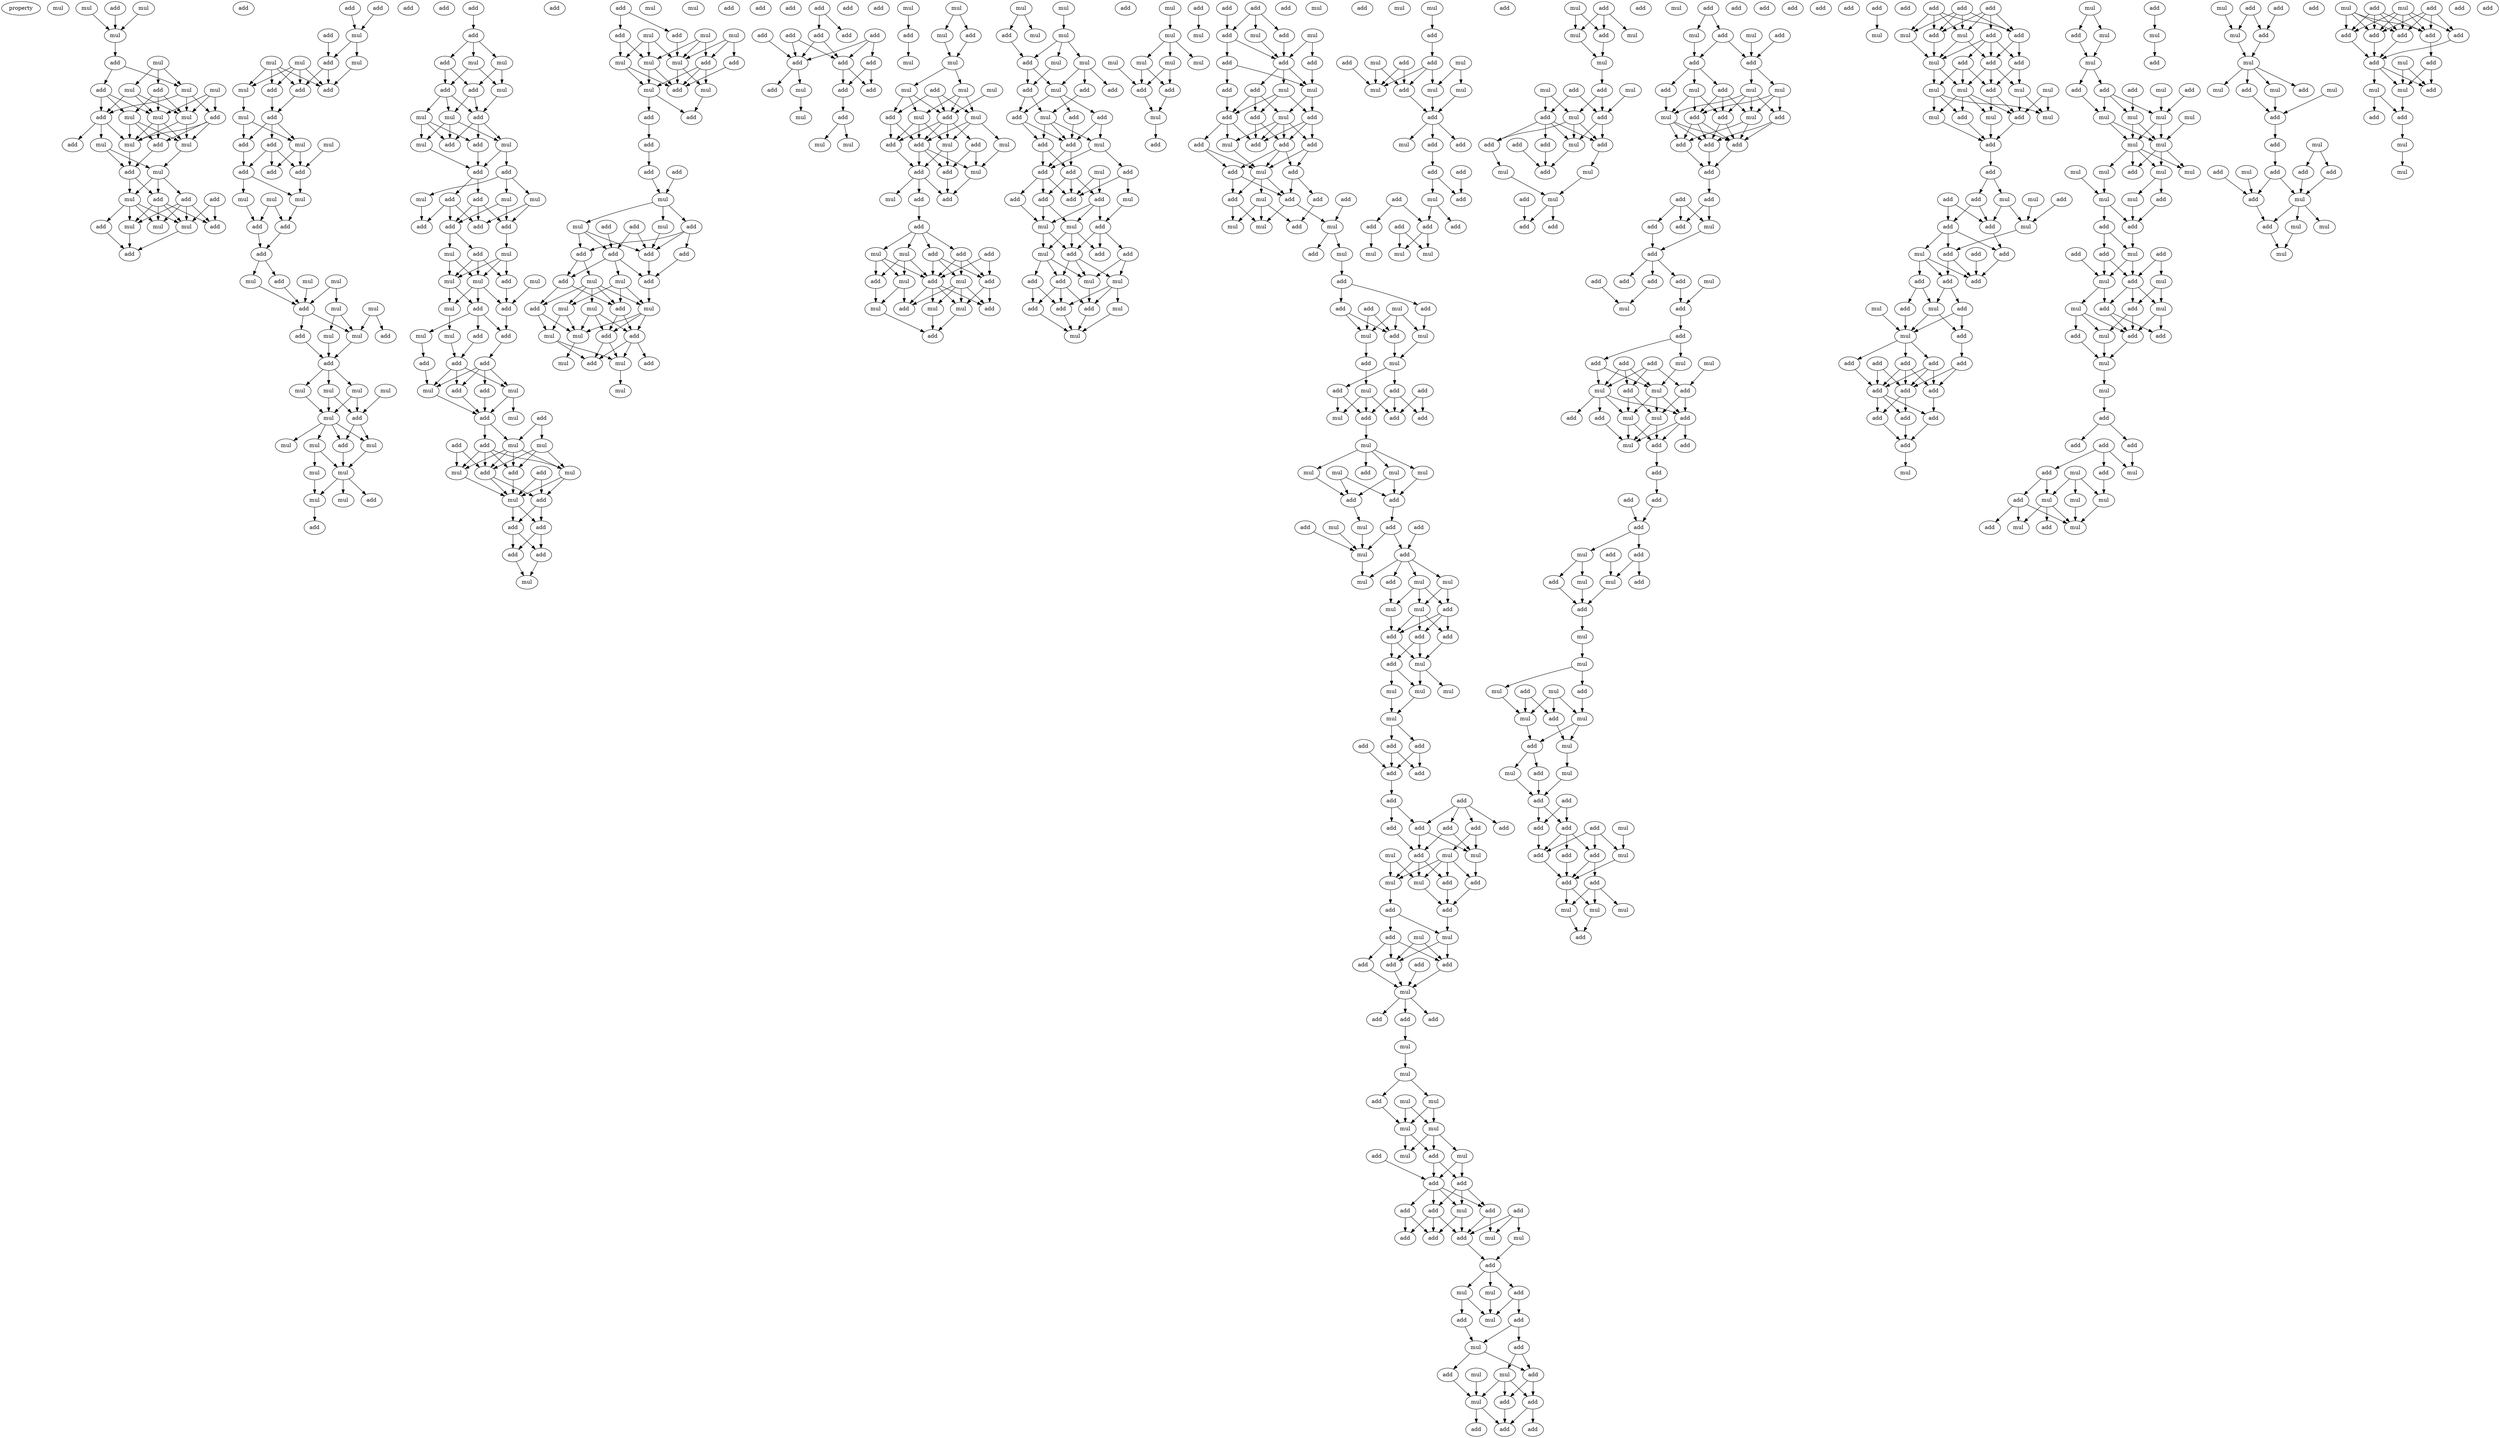 digraph {
    node [fontcolor=black]
    property [mul=2,lf=1.1]
    0 [ label = mul ];
    1 [ label = mul ];
    2 [ label = add ];
    3 [ label = add ];
    4 [ label = mul ];
    5 [ label = mul ];
    6 [ label = mul ];
    7 [ label = add ];
    8 [ label = add ];
    9 [ label = mul ];
    10 [ label = mul ];
    11 [ label = add ];
    12 [ label = mul ];
    13 [ label = mul ];
    14 [ label = add ];
    15 [ label = mul ];
    16 [ label = add ];
    17 [ label = mul ];
    18 [ label = mul ];
    19 [ label = mul ];
    20 [ label = add ];
    21 [ label = mul ];
    22 [ label = add ];
    23 [ label = mul ];
    24 [ label = add ];
    25 [ label = add ];
    26 [ label = add ];
    27 [ label = mul ];
    28 [ label = add ];
    29 [ label = add ];
    30 [ label = mul ];
    31 [ label = mul ];
    32 [ label = add ];
    33 [ label = mul ];
    34 [ label = add ];
    35 [ label = add ];
    36 [ label = add ];
    37 [ label = mul ];
    38 [ label = add ];
    39 [ label = mul ];
    40 [ label = add ];
    41 [ label = mul ];
    42 [ label = mul ];
    43 [ label = add ];
    44 [ label = add ];
    45 [ label = mul ];
    46 [ label = add ];
    47 [ label = mul ];
    48 [ label = add ];
    49 [ label = mul ];
    50 [ label = mul ];
    51 [ label = add ];
    52 [ label = add ];
    53 [ label = add ];
    54 [ label = add ];
    55 [ label = add ];
    56 [ label = mul ];
    57 [ label = mul ];
    58 [ label = mul ];
    59 [ label = add ];
    60 [ label = add ];
    61 [ label = add ];
    62 [ label = add ];
    63 [ label = mul ];
    64 [ label = mul ];
    65 [ label = mul ];
    66 [ label = add ];
    67 [ label = mul ];
    68 [ label = mul ];
    69 [ label = add ];
    70 [ label = mul ];
    71 [ label = add ];
    72 [ label = add ];
    73 [ label = mul ];
    74 [ label = add ];
    75 [ label = add ];
    76 [ label = mul ];
    77 [ label = mul ];
    78 [ label = mul ];
    79 [ label = mul ];
    80 [ label = mul ];
    81 [ label = add ];
    82 [ label = mul ];
    83 [ label = mul ];
    84 [ label = add ];
    85 [ label = mul ];
    86 [ label = mul ];
    87 [ label = mul ];
    88 [ label = add ];
    89 [ label = mul ];
    90 [ label = mul ];
    91 [ label = add ];
    92 [ label = add ];
    93 [ label = add ];
    94 [ label = add ];
    95 [ label = mul ];
    96 [ label = add ];
    97 [ label = mul ];
    98 [ label = add ];
    99 [ label = mul ];
    100 [ label = add ];
    101 [ label = mul ];
    102 [ label = mul ];
    103 [ label = add ];
    104 [ label = mul ];
    105 [ label = add ];
    106 [ label = mul ];
    107 [ label = add ];
    108 [ label = add ];
    109 [ label = add ];
    110 [ label = add ];
    111 [ label = mul ];
    112 [ label = add ];
    113 [ label = mul ];
    114 [ label = mul ];
    115 [ label = add ];
    116 [ label = add ];
    117 [ label = add ];
    118 [ label = add ];
    119 [ label = add ];
    120 [ label = mul ];
    121 [ label = mul ];
    122 [ label = add ];
    123 [ label = mul ];
    124 [ label = mul ];
    125 [ label = mul ];
    126 [ label = add ];
    127 [ label = mul ];
    128 [ label = add ];
    129 [ label = mul ];
    130 [ label = add ];
    131 [ label = mul ];
    132 [ label = add ];
    133 [ label = add ];
    134 [ label = add ];
    135 [ label = add ];
    136 [ label = mul ];
    137 [ label = add ];
    138 [ label = add ];
    139 [ label = mul ];
    140 [ label = add ];
    141 [ label = add ];
    142 [ label = mul ];
    143 [ label = mul ];
    144 [ label = add ];
    145 [ label = mul ];
    146 [ label = add ];
    147 [ label = mul ];
    148 [ label = add ];
    149 [ label = add ];
    150 [ label = add ];
    151 [ label = mul ];
    152 [ label = mul ];
    153 [ label = add ];
    154 [ label = add ];
    155 [ label = add ];
    156 [ label = add ];
    157 [ label = add ];
    158 [ label = mul ];
    159 [ label = add ];
    160 [ label = mul ];
    161 [ label = add ];
    162 [ label = mul ];
    163 [ label = add ];
    164 [ label = mul ];
    165 [ label = mul ];
    166 [ label = add ];
    167 [ label = add ];
    168 [ label = mul ];
    169 [ label = mul ];
    170 [ label = add ];
    171 [ label = mul ];
    172 [ label = mul ];
    173 [ label = mul ];
    174 [ label = add ];
    175 [ label = add ];
    176 [ label = mul ];
    177 [ label = add ];
    178 [ label = add ];
    179 [ label = add ];
    180 [ label = add ];
    181 [ label = add ];
    182 [ label = add ];
    183 [ label = mul ];
    184 [ label = mul ];
    185 [ label = add ];
    186 [ label = mul ];
    187 [ label = add ];
    188 [ label = add ];
    189 [ label = add ];
    190 [ label = add ];
    191 [ label = add ];
    192 [ label = add ];
    193 [ label = add ];
    194 [ label = mul ];
    195 [ label = add ];
    196 [ label = mul ];
    197 [ label = mul ];
    198 [ label = mul ];
    199 [ label = mul ];
    200 [ label = add ];
    201 [ label = add ];
    202 [ label = add ];
    203 [ label = mul ];
    204 [ label = add ];
    205 [ label = mul ];
    206 [ label = mul ];
    207 [ label = add ];
    208 [ label = mul ];
    209 [ label = add ];
    210 [ label = mul ];
    211 [ label = add ];
    212 [ label = add ];
    213 [ label = add ];
    214 [ label = add ];
    215 [ label = add ];
    216 [ label = add ];
    217 [ label = add ];
    218 [ label = add ];
    219 [ label = add ];
    220 [ label = add ];
    221 [ label = mul ];
    222 [ label = add ];
    223 [ label = add ];
    224 [ label = mul ];
    225 [ label = add ];
    226 [ label = add ];
    227 [ label = add ];
    228 [ label = mul ];
    229 [ label = mul ];
    230 [ label = mul ];
    231 [ label = mul ];
    232 [ label = add ];
    233 [ label = mul ];
    234 [ label = mul ];
    235 [ label = add ];
    236 [ label = mul ];
    237 [ label = mul ];
    238 [ label = mul ];
    239 [ label = add ];
    240 [ label = mul ];
    241 [ label = add ];
    242 [ label = mul ];
    243 [ label = add ];
    244 [ label = mul ];
    245 [ label = add ];
    246 [ label = add ];
    247 [ label = mul ];
    248 [ label = add ];
    249 [ label = mul ];
    250 [ label = add ];
    251 [ label = add ];
    252 [ label = mul ];
    253 [ label = mul ];
    254 [ label = add ];
    255 [ label = add ];
    256 [ label = add ];
    257 [ label = add ];
    258 [ label = mul ];
    259 [ label = mul ];
    260 [ label = add ];
    261 [ label = add ];
    262 [ label = add ];
    263 [ label = mul ];
    264 [ label = mul ];
    265 [ label = add ];
    266 [ label = add ];
    267 [ label = mul ];
    268 [ label = add ];
    269 [ label = mul ];
    270 [ label = add ];
    271 [ label = mul ];
    272 [ label = add ];
    273 [ label = mul ];
    274 [ label = mul ];
    275 [ label = mul ];
    276 [ label = add ];
    277 [ label = mul ];
    278 [ label = mul ];
    279 [ label = add ];
    280 [ label = mul ];
    281 [ label = add ];
    282 [ label = mul ];
    283 [ label = add ];
    284 [ label = add ];
    285 [ label = mul ];
    286 [ label = add ];
    287 [ label = add ];
    288 [ label = add ];
    289 [ label = mul ];
    290 [ label = add ];
    291 [ label = add ];
    292 [ label = add ];
    293 [ label = add ];
    294 [ label = add ];
    295 [ label = mul ];
    296 [ label = add ];
    297 [ label = mul ];
    298 [ label = add ];
    299 [ label = add ];
    300 [ label = add ];
    301 [ label = mul ];
    302 [ label = add ];
    303 [ label = mul ];
    304 [ label = add ];
    305 [ label = add ];
    306 [ label = mul ];
    307 [ label = add ];
    308 [ label = mul ];
    309 [ label = add ];
    310 [ label = add ];
    311 [ label = mul ];
    312 [ label = mul ];
    313 [ label = add ];
    314 [ label = add ];
    315 [ label = add ];
    316 [ label = add ];
    317 [ label = mul ];
    318 [ label = mul ];
    319 [ label = mul ];
    320 [ label = mul ];
    321 [ label = mul ];
    322 [ label = mul ];
    323 [ label = mul ];
    324 [ label = add ];
    325 [ label = add ];
    326 [ label = mul ];
    327 [ label = add ];
    328 [ label = mul ];
    329 [ label = add ];
    330 [ label = add ];
    331 [ label = add ];
    332 [ label = mul ];
    333 [ label = add ];
    334 [ label = mul ];
    335 [ label = add ];
    336 [ label = add ];
    337 [ label = add ];
    338 [ label = add ];
    339 [ label = mul ];
    340 [ label = add ];
    341 [ label = mul ];
    342 [ label = add ];
    343 [ label = add ];
    344 [ label = add ];
    345 [ label = add ];
    346 [ label = mul ];
    347 [ label = add ];
    348 [ label = add ];
    349 [ label = mul ];
    350 [ label = add ];
    351 [ label = add ];
    352 [ label = add ];
    353 [ label = mul ];
    354 [ label = add ];
    355 [ label = add ];
    356 [ label = add ];
    357 [ label = mul ];
    358 [ label = add ];
    359 [ label = add ];
    360 [ label = add ];
    361 [ label = mul ];
    362 [ label = mul ];
    363 [ label = mul ];
    364 [ label = add ];
    365 [ label = mul ];
    366 [ label = add ];
    367 [ label = add ];
    368 [ label = mul ];
    369 [ label = add ];
    370 [ label = add ];
    371 [ label = add ];
    372 [ label = mul ];
    373 [ label = add ];
    374 [ label = mul ];
    375 [ label = mul ];
    376 [ label = add ];
    377 [ label = mul ];
    378 [ label = add ];
    379 [ label = add ];
    380 [ label = add ];
    381 [ label = mul ];
    382 [ label = add ];
    383 [ label = add ];
    384 [ label = add ];
    385 [ label = mul ];
    386 [ label = mul ];
    387 [ label = mul ];
    388 [ label = mul ];
    389 [ label = mul ];
    390 [ label = add ];
    391 [ label = add ];
    392 [ label = add ];
    393 [ label = add ];
    394 [ label = mul ];
    395 [ label = add ];
    396 [ label = add ];
    397 [ label = mul ];
    398 [ label = mul ];
    399 [ label = add ];
    400 [ label = add ];
    401 [ label = mul ];
    402 [ label = mul ];
    403 [ label = mul ];
    404 [ label = add ];
    405 [ label = mul ];
    406 [ label = mul ];
    407 [ label = add ];
    408 [ label = add ];
    409 [ label = add ];
    410 [ label = mul ];
    411 [ label = add ];
    412 [ label = mul ];
    413 [ label = mul ];
    414 [ label = mul ];
    415 [ label = mul ];
    416 [ label = mul ];
    417 [ label = add ];
    418 [ label = add ];
    419 [ label = add ];
    420 [ label = add ];
    421 [ label = add ];
    422 [ label = add ];
    423 [ label = add ];
    424 [ label = add ];
    425 [ label = add ];
    426 [ label = add ];
    427 [ label = add ];
    428 [ label = add ];
    429 [ label = add ];
    430 [ label = mul ];
    431 [ label = mul ];
    432 [ label = mul ];
    433 [ label = add ];
    434 [ label = mul ];
    435 [ label = mul ];
    436 [ label = add ];
    437 [ label = add ];
    438 [ label = add ];
    439 [ label = add ];
    440 [ label = mul ];
    441 [ label = mul ];
    442 [ label = add ];
    443 [ label = add ];
    444 [ label = add ];
    445 [ label = add ];
    446 [ label = mul ];
    447 [ label = add ];
    448 [ label = add ];
    449 [ label = add ];
    450 [ label = add ];
    451 [ label = mul ];
    452 [ label = mul ];
    453 [ label = mul ];
    454 [ label = mul ];
    455 [ label = add ];
    456 [ label = mul ];
    457 [ label = mul ];
    458 [ label = add ];
    459 [ label = mul ];
    460 [ label = mul ];
    461 [ label = add ];
    462 [ label = mul ];
    463 [ label = add ];
    464 [ label = add ];
    465 [ label = add ];
    466 [ label = add ];
    467 [ label = add ];
    468 [ label = add ];
    469 [ label = mul ];
    470 [ label = add ];
    471 [ label = add ];
    472 [ label = mul ];
    473 [ label = add ];
    474 [ label = mul ];
    475 [ label = add ];
    476 [ label = add ];
    477 [ label = mul ];
    478 [ label = mul ];
    479 [ label = add ];
    480 [ label = add ];
    481 [ label = mul ];
    482 [ label = add ];
    483 [ label = mul ];
    484 [ label = add ];
    485 [ label = mul ];
    486 [ label = add ];
    487 [ label = mul ];
    488 [ label = mul ];
    489 [ label = add ];
    490 [ label = add ];
    491 [ label = mul ];
    492 [ label = add ];
    493 [ label = add ];
    494 [ label = add ];
    495 [ label = add ];
    496 [ label = mul ];
    497 [ label = mul ];
    498 [ label = add ];
    499 [ label = add ];
    500 [ label = add ];
    501 [ label = mul ];
    502 [ label = mul ];
    503 [ label = add ];
    504 [ label = mul ];
    505 [ label = add ];
    506 [ label = mul ];
    507 [ label = add ];
    508 [ label = add ];
    509 [ label = add ];
    510 [ label = add ];
    511 [ label = add ];
    512 [ label = mul ];
    513 [ label = add ];
    514 [ label = add ];
    515 [ label = add ];
    516 [ label = add ];
    517 [ label = add ];
    518 [ label = mul ];
    519 [ label = mul ];
    520 [ label = mul ];
    521 [ label = add ];
    522 [ label = mul ];
    523 [ label = add ];
    524 [ label = add ];
    525 [ label = mul ];
    526 [ label = add ];
    527 [ label = mul ];
    528 [ label = mul ];
    529 [ label = add ];
    530 [ label = mul ];
    531 [ label = mul ];
    532 [ label = add ];
    533 [ label = add ];
    534 [ label = add ];
    535 [ label = mul ];
    536 [ label = add ];
    537 [ label = add ];
    538 [ label = add ];
    539 [ label = mul ];
    540 [ label = add ];
    541 [ label = mul ];
    542 [ label = add ];
    543 [ label = mul ];
    544 [ label = add ];
    545 [ label = mul ];
    546 [ label = add ];
    547 [ label = mul ];
    548 [ label = add ];
    549 [ label = add ];
    550 [ label = mul ];
    551 [ label = mul ];
    552 [ label = add ];
    553 [ label = add ];
    554 [ label = add ];
    555 [ label = add ];
    556 [ label = mul ];
    557 [ label = mul ];
    558 [ label = add ];
    559 [ label = add ];
    560 [ label = mul ];
    561 [ label = mul ];
    562 [ label = add ];
    563 [ label = mul ];
    564 [ label = add ];
    565 [ label = add ];
    566 [ label = add ];
    567 [ label = add ];
    568 [ label = add ];
    569 [ label = add ];
    570 [ label = add ];
    571 [ label = add ];
    572 [ label = add ];
    573 [ label = mul ];
    574 [ label = add ];
    575 [ label = add ];
    576 [ label = add ];
    577 [ label = add ];
    578 [ label = add ];
    579 [ label = add ];
    580 [ label = mul ];
    581 [ label = add ];
    582 [ label = mul ];
    583 [ label = add ];
    584 [ label = add ];
    585 [ label = mul ];
    586 [ label = add ];
    587 [ label = mul ];
    588 [ label = add ];
    589 [ label = add ];
    590 [ label = add ];
    591 [ label = mul ];
    592 [ label = add ];
    593 [ label = mul ];
    594 [ label = add ];
    595 [ label = mul ];
    596 [ label = add ];
    597 [ label = mul ];
    598 [ label = add ];
    599 [ label = add ];
    600 [ label = mul ];
    601 [ label = add ];
    602 [ label = add ];
    603 [ label = add ];
    604 [ label = add ];
    605 [ label = add ];
    606 [ label = mul ];
    607 [ label = add ];
    608 [ label = add ];
    609 [ label = add ];
    610 [ label = mul ];
    611 [ label = add ];
    612 [ label = mul ];
    613 [ label = add ];
    614 [ label = mul ];
    615 [ label = add ];
    616 [ label = add ];
    617 [ label = add ];
    618 [ label = mul ];
    619 [ label = add ];
    620 [ label = mul ];
    621 [ label = add ];
    622 [ label = mul ];
    623 [ label = add ];
    624 [ label = mul ];
    625 [ label = mul ];
    626 [ label = add ];
    627 [ label = mul ];
    628 [ label = add ];
    629 [ label = mul ];
    630 [ label = mul ];
    631 [ label = add ];
    632 [ label = add ];
    633 [ label = mul ];
    634 [ label = add ];
    635 [ label = add ];
    636 [ label = add ];
    637 [ label = add ];
    638 [ label = add ];
    639 [ label = mul ];
    640 [ label = add ];
    641 [ label = add ];
    642 [ label = add ];
    643 [ label = add ];
    644 [ label = mul ];
    645 [ label = mul ];
    646 [ label = mul ];
    647 [ label = add ];
    648 [ label = add ];
    649 [ label = add ];
    650 [ label = mul ];
    651 [ label = add ];
    652 [ label = add ];
    653 [ label = add ];
    654 [ label = add ];
    655 [ label = add ];
    656 [ label = mul ];
    657 [ label = add ];
    658 [ label = mul ];
    659 [ label = add ];
    660 [ label = add ];
    661 [ label = mul ];
    662 [ label = add ];
    663 [ label = mul ];
    664 [ label = mul ];
    665 [ label = mul ];
    666 [ label = mul ];
    667 [ label = add ];
    668 [ label = add ];
    669 [ label = mul ];
    670 [ label = mul ];
    671 [ label = add ];
    672 [ label = mul ];
    673 [ label = add ];
    674 [ label = add ];
    675 [ label = add ];
    676 [ label = add ];
    677 [ label = mul ];
    678 [ label = add ];
    679 [ label = mul ];
    680 [ label = add ];
    681 [ label = add ];
    682 [ label = mul ];
    683 [ label = add ];
    684 [ label = add ];
    685 [ label = add ];
    686 [ label = mul ];
    687 [ label = add ];
    688 [ label = add ];
    689 [ label = add ];
    690 [ label = mul ];
    691 [ label = add ];
    692 [ label = mul ];
    693 [ label = add ];
    694 [ label = mul ];
    695 [ label = add ];
    696 [ label = add ];
    697 [ label = add ];
    698 [ label = add ];
    699 [ label = add ];
    700 [ label = add ];
    701 [ label = add ];
    702 [ label = add ];
    703 [ label = add ];
    704 [ label = add ];
    705 [ label = add ];
    706 [ label = add ];
    707 [ label = add ];
    708 [ label = mul ];
    709 [ label = mul ];
    710 [ label = add ];
    711 [ label = mul ];
    712 [ label = mul ];
    713 [ label = add ];
    714 [ label = add ];
    715 [ label = add ];
    716 [ label = add ];
    717 [ label = mul ];
    718 [ label = mul ];
    719 [ label = mul ];
    720 [ label = mul ];
    721 [ label = mul ];
    722 [ label = mul ];
    723 [ label = mul ];
    724 [ label = mul ];
    725 [ label = mul ];
    726 [ label = mul ];
    727 [ label = add ];
    728 [ label = mul ];
    729 [ label = mul ];
    730 [ label = add ];
    731 [ label = mul ];
    732 [ label = add ];
    733 [ label = add ];
    734 [ label = add ];
    735 [ label = add ];
    736 [ label = add ];
    737 [ label = mul ];
    738 [ label = mul ];
    739 [ label = mul ];
    740 [ label = add ];
    741 [ label = add ];
    742 [ label = mul ];
    743 [ label = mul ];
    744 [ label = add ];
    745 [ label = mul ];
    746 [ label = add ];
    747 [ label = add ];
    748 [ label = add ];
    749 [ label = mul ];
    750 [ label = mul ];
    751 [ label = add ];
    752 [ label = add ];
    753 [ label = add ];
    754 [ label = add ];
    755 [ label = add ];
    756 [ label = mul ];
    757 [ label = add ];
    758 [ label = mul ];
    759 [ label = mul ];
    760 [ label = mul ];
    761 [ label = add ];
    762 [ label = mul ];
    763 [ label = mul ];
    764 [ label = mul ];
    765 [ label = add ];
    766 [ label = add ];
    767 [ label = add ];
    768 [ label = mul ];
    769 [ label = add ];
    770 [ label = mul ];
    771 [ label = add ];
    772 [ label = add ];
    773 [ label = mul ];
    774 [ label = add ];
    775 [ label = mul ];
    776 [ label = mul ];
    777 [ label = add ];
    778 [ label = mul ];
    779 [ label = mul ];
    780 [ label = add ];
    781 [ label = add ];
    782 [ label = mul ];
    783 [ label = add ];
    784 [ label = add ];
    785 [ label = mul ];
    786 [ label = add ];
    787 [ label = add ];
    788 [ label = add ];
    789 [ label = add ];
    790 [ label = mul ];
    791 [ label = mul ];
    792 [ label = add ];
    793 [ label = add ];
    794 [ label = mul ];
    795 [ label = mul ];
    796 [ label = add ];
    797 [ label = mul ];
    798 [ label = mul ];
    799 [ label = add ];
    800 [ label = add ];
    801 [ label = add ];
    802 [ label = add ];
    803 [ label = add ];
    804 [ label = add ];
    805 [ label = add ];
    806 [ label = add ];
    807 [ label = mul ];
    808 [ label = add ];
    809 [ label = mul ];
    810 [ label = mul ];
    811 [ label = add ];
    812 [ label = add ];
    813 [ label = add ];
    814 [ label = mul ];
    815 [ label = mul ];
    816 [ label = add ];
    1 -> 5 [ name = 0 ];
    2 -> 5 [ name = 1 ];
    4 -> 5 [ name = 2 ];
    5 -> 7 [ name = 3 ];
    6 -> 8 [ name = 4 ];
    6 -> 9 [ name = 5 ];
    6 -> 10 [ name = 6 ];
    7 -> 9 [ name = 7 ];
    7 -> 11 [ name = 8 ];
    8 -> 13 [ name = 9 ];
    8 -> 15 [ name = 10 ];
    8 -> 17 [ name = 11 ];
    9 -> 13 [ name = 12 ];
    9 -> 14 [ name = 13 ];
    9 -> 16 [ name = 14 ];
    10 -> 13 [ name = 15 ];
    10 -> 14 [ name = 16 ];
    10 -> 15 [ name = 17 ];
    11 -> 14 [ name = 18 ];
    11 -> 15 [ name = 19 ];
    11 -> 17 [ name = 20 ];
    12 -> 13 [ name = 21 ];
    12 -> 15 [ name = 22 ];
    12 -> 16 [ name = 23 ];
    13 -> 19 [ name = 24 ];
    13 -> 21 [ name = 25 ];
    14 -> 18 [ name = 26 ];
    14 -> 19 [ name = 27 ];
    14 -> 20 [ name = 28 ];
    15 -> 19 [ name = 29 ];
    15 -> 21 [ name = 30 ];
    15 -> 22 [ name = 31 ];
    16 -> 19 [ name = 32 ];
    16 -> 21 [ name = 33 ];
    16 -> 22 [ name = 34 ];
    17 -> 19 [ name = 35 ];
    17 -> 21 [ name = 36 ];
    17 -> 22 [ name = 37 ];
    18 -> 23 [ name = 38 ];
    18 -> 24 [ name = 39 ];
    19 -> 24 [ name = 40 ];
    21 -> 23 [ name = 41 ];
    22 -> 24 [ name = 42 ];
    23 -> 25 [ name = 43 ];
    23 -> 26 [ name = 44 ];
    23 -> 27 [ name = 45 ];
    24 -> 25 [ name = 46 ];
    24 -> 27 [ name = 47 ];
    25 -> 30 [ name = 48 ];
    25 -> 31 [ name = 49 ];
    25 -> 32 [ name = 50 ];
    25 -> 33 [ name = 51 ];
    26 -> 30 [ name = 52 ];
    26 -> 31 [ name = 53 ];
    26 -> 32 [ name = 54 ];
    26 -> 33 [ name = 55 ];
    27 -> 29 [ name = 56 ];
    27 -> 30 [ name = 57 ];
    27 -> 31 [ name = 58 ];
    27 -> 33 [ name = 59 ];
    28 -> 30 [ name = 60 ];
    28 -> 32 [ name = 61 ];
    29 -> 34 [ name = 62 ];
    30 -> 34 [ name = 63 ];
    31 -> 34 [ name = 64 ];
    35 -> 37 [ name = 65 ];
    36 -> 37 [ name = 66 ];
    37 -> 40 [ name = 67 ];
    37 -> 41 [ name = 68 ];
    38 -> 40 [ name = 69 ];
    39 -> 43 [ name = 70 ];
    39 -> 44 [ name = 71 ];
    39 -> 45 [ name = 72 ];
    39 -> 46 [ name = 73 ];
    40 -> 44 [ name = 74 ];
    40 -> 46 [ name = 75 ];
    41 -> 46 [ name = 76 ];
    42 -> 43 [ name = 77 ];
    42 -> 44 [ name = 78 ];
    42 -> 45 [ name = 79 ];
    42 -> 46 [ name = 80 ];
    43 -> 48 [ name = 81 ];
    44 -> 48 [ name = 82 ];
    45 -> 47 [ name = 83 ];
    47 -> 50 [ name = 84 ];
    47 -> 51 [ name = 85 ];
    48 -> 50 [ name = 86 ];
    48 -> 51 [ name = 87 ];
    48 -> 52 [ name = 88 ];
    49 -> 55 [ name = 89 ];
    50 -> 54 [ name = 90 ];
    50 -> 55 [ name = 91 ];
    51 -> 53 [ name = 92 ];
    52 -> 53 [ name = 93 ];
    52 -> 54 [ name = 94 ];
    52 -> 55 [ name = 95 ];
    53 -> 57 [ name = 96 ];
    53 -> 58 [ name = 97 ];
    55 -> 57 [ name = 98 ];
    56 -> 60 [ name = 99 ];
    56 -> 61 [ name = 100 ];
    57 -> 60 [ name = 101 ];
    58 -> 61 [ name = 102 ];
    60 -> 62 [ name = 103 ];
    61 -> 62 [ name = 104 ];
    62 -> 65 [ name = 105 ];
    62 -> 66 [ name = 106 ];
    63 -> 68 [ name = 107 ];
    63 -> 69 [ name = 108 ];
    64 -> 69 [ name = 109 ];
    65 -> 69 [ name = 110 ];
    66 -> 69 [ name = 111 ];
    67 -> 70 [ name = 112 ];
    67 -> 71 [ name = 113 ];
    68 -> 70 [ name = 114 ];
    68 -> 73 [ name = 115 ];
    69 -> 70 [ name = 116 ];
    69 -> 72 [ name = 117 ];
    70 -> 74 [ name = 118 ];
    72 -> 74 [ name = 119 ];
    73 -> 74 [ name = 120 ];
    74 -> 76 [ name = 121 ];
    74 -> 78 [ name = 122 ];
    74 -> 79 [ name = 123 ];
    76 -> 80 [ name = 124 ];
    76 -> 81 [ name = 125 ];
    77 -> 81 [ name = 126 ];
    78 -> 80 [ name = 127 ];
    79 -> 80 [ name = 128 ];
    79 -> 81 [ name = 129 ];
    80 -> 82 [ name = 130 ];
    80 -> 83 [ name = 131 ];
    80 -> 84 [ name = 132 ];
    80 -> 85 [ name = 133 ];
    81 -> 83 [ name = 134 ];
    81 -> 84 [ name = 135 ];
    83 -> 86 [ name = 136 ];
    84 -> 86 [ name = 137 ];
    85 -> 86 [ name = 138 ];
    85 -> 87 [ name = 139 ];
    86 -> 88 [ name = 140 ];
    86 -> 89 [ name = 141 ];
    86 -> 90 [ name = 142 ];
    87 -> 90 [ name = 143 ];
    90 -> 91 [ name = 144 ];
    92 -> 93 [ name = 145 ];
    93 -> 94 [ name = 146 ];
    93 -> 95 [ name = 147 ];
    93 -> 97 [ name = 148 ];
    94 -> 98 [ name = 149 ];
    94 -> 100 [ name = 150 ];
    95 -> 98 [ name = 151 ];
    95 -> 99 [ name = 152 ];
    97 -> 99 [ name = 153 ];
    97 -> 100 [ name = 154 ];
    98 -> 101 [ name = 155 ];
    98 -> 102 [ name = 156 ];
    98 -> 103 [ name = 157 ];
    99 -> 103 [ name = 158 ];
    100 -> 101 [ name = 159 ];
    100 -> 103 [ name = 160 ];
    101 -> 104 [ name = 161 ];
    101 -> 106 [ name = 162 ];
    101 -> 107 [ name = 163 ];
    102 -> 105 [ name = 164 ];
    102 -> 106 [ name = 165 ];
    102 -> 107 [ name = 166 ];
    103 -> 104 [ name = 167 ];
    103 -> 105 [ name = 168 ];
    103 -> 107 [ name = 169 ];
    104 -> 108 [ name = 170 ];
    104 -> 109 [ name = 171 ];
    105 -> 108 [ name = 172 ];
    106 -> 108 [ name = 173 ];
    108 -> 110 [ name = 174 ];
    108 -> 112 [ name = 175 ];
    109 -> 111 [ name = 176 ];
    109 -> 113 [ name = 177 ];
    109 -> 114 [ name = 178 ];
    110 -> 116 [ name = 179 ];
    110 -> 117 [ name = 180 ];
    110 -> 118 [ name = 181 ];
    111 -> 115 [ name = 182 ];
    111 -> 117 [ name = 183 ];
    112 -> 115 [ name = 184 ];
    112 -> 116 [ name = 185 ];
    112 -> 117 [ name = 186 ];
    113 -> 118 [ name = 187 ];
    114 -> 115 [ name = 188 ];
    114 -> 116 [ name = 189 ];
    115 -> 120 [ name = 190 ];
    116 -> 119 [ name = 191 ];
    116 -> 121 [ name = 192 ];
    119 -> 122 [ name = 193 ];
    119 -> 123 [ name = 194 ];
    119 -> 125 [ name = 195 ];
    120 -> 122 [ name = 196 ];
    120 -> 123 [ name = 197 ];
    120 -> 125 [ name = 198 ];
    121 -> 123 [ name = 199 ];
    121 -> 125 [ name = 200 ];
    122 -> 126 [ name = 201 ];
    123 -> 127 [ name = 202 ];
    123 -> 128 [ name = 203 ];
    124 -> 126 [ name = 204 ];
    125 -> 126 [ name = 205 ];
    125 -> 127 [ name = 206 ];
    125 -> 128 [ name = 207 ];
    126 -> 132 [ name = 208 ];
    127 -> 129 [ name = 209 ];
    128 -> 130 [ name = 210 ];
    128 -> 131 [ name = 211 ];
    128 -> 132 [ name = 212 ];
    129 -> 135 [ name = 213 ];
    130 -> 135 [ name = 214 ];
    131 -> 133 [ name = 215 ];
    132 -> 134 [ name = 216 ];
    133 -> 136 [ name = 217 ];
    134 -> 136 [ name = 218 ];
    134 -> 137 [ name = 219 ];
    134 -> 138 [ name = 220 ];
    134 -> 139 [ name = 221 ];
    135 -> 136 [ name = 222 ];
    135 -> 137 [ name = 223 ];
    135 -> 139 [ name = 224 ];
    136 -> 141 [ name = 225 ];
    137 -> 141 [ name = 226 ];
    138 -> 141 [ name = 227 ];
    139 -> 141 [ name = 228 ];
    139 -> 142 [ name = 229 ];
    140 -> 143 [ name = 230 ];
    140 -> 145 [ name = 231 ];
    141 -> 145 [ name = 232 ];
    141 -> 146 [ name = 233 ];
    143 -> 147 [ name = 234 ];
    143 -> 148 [ name = 235 ];
    143 -> 149 [ name = 236 ];
    144 -> 148 [ name = 237 ];
    144 -> 151 [ name = 238 ];
    145 -> 147 [ name = 239 ];
    145 -> 148 [ name = 240 ];
    145 -> 149 [ name = 241 ];
    145 -> 151 [ name = 242 ];
    146 -> 147 [ name = 243 ];
    146 -> 148 [ name = 244 ];
    146 -> 149 [ name = 245 ];
    146 -> 151 [ name = 246 ];
    147 -> 152 [ name = 247 ];
    147 -> 153 [ name = 248 ];
    148 -> 152 [ name = 249 ];
    148 -> 153 [ name = 250 ];
    149 -> 152 [ name = 251 ];
    150 -> 152 [ name = 252 ];
    150 -> 153 [ name = 253 ];
    151 -> 152 [ name = 254 ];
    152 -> 154 [ name = 255 ];
    152 -> 155 [ name = 256 ];
    153 -> 154 [ name = 257 ];
    153 -> 155 [ name = 258 ];
    154 -> 156 [ name = 259 ];
    154 -> 157 [ name = 260 ];
    155 -> 156 [ name = 261 ];
    155 -> 157 [ name = 262 ];
    156 -> 158 [ name = 263 ];
    157 -> 158 [ name = 264 ];
    159 -> 161 [ name = 265 ];
    159 -> 163 [ name = 266 ];
    160 -> 165 [ name = 267 ];
    160 -> 167 [ name = 268 ];
    160 -> 168 [ name = 269 ];
    161 -> 168 [ name = 270 ];
    161 -> 169 [ name = 271 ];
    162 -> 165 [ name = 272 ];
    162 -> 168 [ name = 273 ];
    162 -> 169 [ name = 274 ];
    163 -> 165 [ name = 275 ];
    164 -> 165 [ name = 276 ];
    164 -> 166 [ name = 277 ];
    164 -> 167 [ name = 278 ];
    165 -> 170 [ name = 279 ];
    165 -> 171 [ name = 280 ];
    166 -> 170 [ name = 281 ];
    167 -> 170 [ name = 282 ];
    167 -> 171 [ name = 283 ];
    167 -> 172 [ name = 284 ];
    168 -> 170 [ name = 285 ];
    168 -> 172 [ name = 286 ];
    169 -> 170 [ name = 287 ];
    169 -> 172 [ name = 288 ];
    171 -> 175 [ name = 289 ];
    172 -> 174 [ name = 290 ];
    172 -> 175 [ name = 291 ];
    174 -> 177 [ name = 292 ];
    177 -> 178 [ name = 293 ];
    178 -> 183 [ name = 294 ];
    181 -> 183 [ name = 295 ];
    183 -> 184 [ name = 296 ];
    183 -> 186 [ name = 297 ];
    183 -> 188 [ name = 298 ];
    184 -> 189 [ name = 299 ];
    185 -> 192 [ name = 300 ];
    186 -> 189 [ name = 301 ];
    186 -> 191 [ name = 302 ];
    186 -> 192 [ name = 303 ];
    187 -> 189 [ name = 304 ];
    187 -> 192 [ name = 305 ];
    188 -> 189 [ name = 306 ];
    188 -> 190 [ name = 307 ];
    188 -> 191 [ name = 308 ];
    189 -> 195 [ name = 309 ];
    190 -> 195 [ name = 310 ];
    191 -> 193 [ name = 311 ];
    191 -> 194 [ name = 312 ];
    192 -> 193 [ name = 313 ];
    192 -> 195 [ name = 314 ];
    192 -> 196 [ name = 315 ];
    193 -> 200 [ name = 316 ];
    193 -> 201 [ name = 317 ];
    194 -> 197 [ name = 318 ];
    194 -> 198 [ name = 319 ];
    194 -> 199 [ name = 320 ];
    194 -> 200 [ name = 321 ];
    194 -> 201 [ name = 322 ];
    195 -> 198 [ name = 323 ];
    196 -> 197 [ name = 324 ];
    196 -> 198 [ name = 325 ];
    196 -> 201 [ name = 326 ];
    197 -> 203 [ name = 327 ];
    197 -> 205 [ name = 328 ];
    198 -> 202 [ name = 329 ];
    198 -> 203 [ name = 330 ];
    198 -> 204 [ name = 331 ];
    199 -> 202 [ name = 332 ];
    199 -> 203 [ name = 333 ];
    199 -> 204 [ name = 334 ];
    200 -> 203 [ name = 335 ];
    200 -> 205 [ name = 336 ];
    201 -> 202 [ name = 337 ];
    201 -> 204 [ name = 338 ];
    202 -> 206 [ name = 339 ];
    202 -> 209 [ name = 340 ];
    203 -> 208 [ name = 341 ];
    204 -> 206 [ name = 342 ];
    204 -> 207 [ name = 343 ];
    204 -> 209 [ name = 344 ];
    205 -> 206 [ name = 345 ];
    205 -> 209 [ name = 346 ];
    206 -> 210 [ name = 347 ];
    211 -> 213 [ name = 348 ];
    211 -> 216 [ name = 349 ];
    212 -> 218 [ name = 350 ];
    212 -> 219 [ name = 351 ];
    214 -> 217 [ name = 352 ];
    214 -> 218 [ name = 353 ];
    214 -> 219 [ name = 354 ];
    215 -> 218 [ name = 355 ];
    216 -> 218 [ name = 356 ];
    216 -> 219 [ name = 357 ];
    217 -> 222 [ name = 358 ];
    217 -> 223 [ name = 359 ];
    218 -> 220 [ name = 360 ];
    218 -> 221 [ name = 361 ];
    219 -> 222 [ name = 362 ];
    219 -> 223 [ name = 363 ];
    221 -> 224 [ name = 364 ];
    222 -> 225 [ name = 365 ];
    225 -> 228 [ name = 366 ];
    225 -> 229 [ name = 367 ];
    230 -> 232 [ name = 368 ];
    231 -> 233 [ name = 369 ];
    231 -> 235 [ name = 370 ];
    232 -> 234 [ name = 371 ];
    233 -> 236 [ name = 372 ];
    235 -> 236 [ name = 373 ];
    236 -> 237 [ name = 374 ];
    236 -> 240 [ name = 375 ];
    237 -> 242 [ name = 376 ];
    237 -> 243 [ name = 377 ];
    237 -> 244 [ name = 378 ];
    238 -> 243 [ name = 379 ];
    239 -> 241 [ name = 380 ];
    239 -> 243 [ name = 381 ];
    239 -> 244 [ name = 382 ];
    240 -> 241 [ name = 383 ];
    240 -> 242 [ name = 384 ];
    240 -> 243 [ name = 385 ];
    241 -> 246 [ name = 386 ];
    241 -> 248 [ name = 387 ];
    242 -> 246 [ name = 388 ];
    242 -> 248 [ name = 389 ];
    242 -> 249 [ name = 390 ];
    243 -> 245 [ name = 391 ];
    243 -> 246 [ name = 392 ];
    243 -> 248 [ name = 393 ];
    243 -> 249 [ name = 394 ];
    244 -> 246 [ name = 395 ];
    244 -> 247 [ name = 396 ];
    244 -> 249 [ name = 397 ];
    245 -> 250 [ name = 398 ];
    245 -> 252 [ name = 399 ];
    246 -> 250 [ name = 400 ];
    246 -> 251 [ name = 401 ];
    246 -> 252 [ name = 402 ];
    247 -> 252 [ name = 403 ];
    248 -> 251 [ name = 404 ];
    249 -> 250 [ name = 405 ];
    249 -> 251 [ name = 406 ];
    250 -> 254 [ name = 407 ];
    251 -> 253 [ name = 408 ];
    251 -> 254 [ name = 409 ];
    251 -> 255 [ name = 410 ];
    252 -> 254 [ name = 411 ];
    255 -> 256 [ name = 412 ];
    256 -> 257 [ name = 413 ];
    256 -> 258 [ name = 414 ];
    256 -> 259 [ name = 415 ];
    256 -> 261 [ name = 416 ];
    257 -> 263 [ name = 417 ];
    257 -> 265 [ name = 418 ];
    257 -> 266 [ name = 419 ];
    258 -> 262 [ name = 420 ];
    258 -> 264 [ name = 421 ];
    258 -> 266 [ name = 422 ];
    259 -> 262 [ name = 423 ];
    259 -> 264 [ name = 424 ];
    259 -> 266 [ name = 425 ];
    260 -> 265 [ name = 426 ];
    260 -> 266 [ name = 427 ];
    261 -> 263 [ name = 428 ];
    261 -> 265 [ name = 429 ];
    261 -> 266 [ name = 430 ];
    262 -> 267 [ name = 431 ];
    263 -> 268 [ name = 432 ];
    263 -> 269 [ name = 433 ];
    263 -> 270 [ name = 434 ];
    263 -> 271 [ name = 435 ];
    264 -> 267 [ name = 436 ];
    264 -> 268 [ name = 437 ];
    265 -> 269 [ name = 438 ];
    265 -> 270 [ name = 439 ];
    266 -> 268 [ name = 440 ];
    266 -> 269 [ name = 441 ];
    266 -> 270 [ name = 442 ];
    266 -> 271 [ name = 443 ];
    267 -> 272 [ name = 444 ];
    269 -> 272 [ name = 445 ];
    271 -> 272 [ name = 446 ];
    273 -> 276 [ name = 447 ];
    273 -> 277 [ name = 448 ];
    274 -> 275 [ name = 449 ];
    275 -> 278 [ name = 450 ];
    275 -> 279 [ name = 451 ];
    275 -> 280 [ name = 452 ];
    276 -> 279 [ name = 453 ];
    278 -> 281 [ name = 454 ];
    278 -> 282 [ name = 455 ];
    278 -> 284 [ name = 456 ];
    279 -> 282 [ name = 457 ];
    279 -> 283 [ name = 458 ];
    280 -> 283 [ name = 459 ];
    282 -> 286 [ name = 460 ];
    282 -> 287 [ name = 461 ];
    282 -> 288 [ name = 462 ];
    283 -> 285 [ name = 463 ];
    283 -> 288 [ name = 464 ];
    284 -> 285 [ name = 465 ];
    285 -> 289 [ name = 466 ];
    285 -> 290 [ name = 467 ];
    285 -> 291 [ name = 468 ];
    286 -> 289 [ name = 469 ];
    286 -> 291 [ name = 470 ];
    287 -> 291 [ name = 471 ];
    288 -> 290 [ name = 472 ];
    288 -> 291 [ name = 473 ];
    289 -> 292 [ name = 474 ];
    289 -> 293 [ name = 475 ];
    290 -> 293 [ name = 476 ];
    290 -> 294 [ name = 477 ];
    291 -> 293 [ name = 478 ];
    291 -> 294 [ name = 479 ];
    292 -> 296 [ name = 480 ];
    292 -> 297 [ name = 481 ];
    293 -> 296 [ name = 482 ];
    293 -> 298 [ name = 483 ];
    293 -> 300 [ name = 484 ];
    294 -> 296 [ name = 485 ];
    294 -> 298 [ name = 486 ];
    294 -> 299 [ name = 487 ];
    295 -> 296 [ name = 488 ];
    295 -> 299 [ name = 489 ];
    297 -> 302 [ name = 490 ];
    298 -> 301 [ name = 491 ];
    298 -> 303 [ name = 492 ];
    299 -> 301 [ name = 493 ];
    299 -> 302 [ name = 494 ];
    299 -> 303 [ name = 495 ];
    300 -> 301 [ name = 496 ];
    301 -> 305 [ name = 497 ];
    301 -> 306 [ name = 498 ];
    302 -> 304 [ name = 499 ];
    302 -> 305 [ name = 500 ];
    302 -> 307 [ name = 501 ];
    303 -> 305 [ name = 502 ];
    303 -> 306 [ name = 503 ];
    303 -> 307 [ name = 504 ];
    304 -> 308 [ name = 505 ];
    304 -> 311 [ name = 506 ];
    305 -> 308 [ name = 507 ];
    305 -> 310 [ name = 508 ];
    305 -> 311 [ name = 509 ];
    306 -> 308 [ name = 510 ];
    306 -> 309 [ name = 511 ];
    306 -> 310 [ name = 512 ];
    308 -> 315 [ name = 513 ];
    309 -> 314 [ name = 514 ];
    309 -> 316 [ name = 515 ];
    310 -> 314 [ name = 516 ];
    310 -> 315 [ name = 517 ];
    310 -> 316 [ name = 518 ];
    311 -> 312 [ name = 519 ];
    311 -> 314 [ name = 520 ];
    311 -> 315 [ name = 521 ];
    312 -> 317 [ name = 522 ];
    314 -> 317 [ name = 523 ];
    315 -> 317 [ name = 524 ];
    316 -> 317 [ name = 525 ];
    318 -> 319 [ name = 526 ];
    319 -> 320 [ name = 527 ];
    319 -> 322 [ name = 528 ];
    319 -> 323 [ name = 529 ];
    320 -> 325 [ name = 530 ];
    320 -> 327 [ name = 531 ];
    321 -> 325 [ name = 532 ];
    322 -> 325 [ name = 533 ];
    322 -> 327 [ name = 534 ];
    324 -> 326 [ name = 535 ];
    325 -> 328 [ name = 536 ];
    327 -> 328 [ name = 537 ];
    328 -> 329 [ name = 538 ];
    330 -> 333 [ name = 539 ];
    331 -> 332 [ name = 540 ];
    331 -> 333 [ name = 541 ];
    331 -> 335 [ name = 542 ];
    332 -> 336 [ name = 543 ];
    333 -> 336 [ name = 544 ];
    333 -> 338 [ name = 545 ];
    334 -> 336 [ name = 546 ];
    334 -> 337 [ name = 547 ];
    335 -> 336 [ name = 548 ];
    336 -> 339 [ name = 549 ];
    336 -> 341 [ name = 550 ];
    336 -> 342 [ name = 551 ];
    337 -> 339 [ name = 552 ];
    338 -> 339 [ name = 553 ];
    338 -> 340 [ name = 554 ];
    339 -> 344 [ name = 555 ];
    339 -> 346 [ name = 556 ];
    340 -> 343 [ name = 557 ];
    341 -> 343 [ name = 558 ];
    341 -> 344 [ name = 559 ];
    341 -> 345 [ name = 560 ];
    342 -> 343 [ name = 561 ];
    342 -> 345 [ name = 562 ];
    342 -> 346 [ name = 563 ];
    343 -> 347 [ name = 564 ];
    343 -> 348 [ name = 565 ];
    343 -> 349 [ name = 566 ];
    344 -> 348 [ name = 567 ];
    344 -> 350 [ name = 568 ];
    344 -> 351 [ name = 569 ];
    345 -> 348 [ name = 570 ];
    345 -> 351 [ name = 571 ];
    346 -> 348 [ name = 572 ];
    346 -> 349 [ name = 573 ];
    346 -> 350 [ name = 574 ];
    346 -> 351 [ name = 575 ];
    347 -> 352 [ name = 576 ];
    347 -> 353 [ name = 577 ];
    349 -> 353 [ name = 578 ];
    350 -> 353 [ name = 579 ];
    350 -> 354 [ name = 580 ];
    351 -> 352 [ name = 581 ];
    351 -> 353 [ name = 582 ];
    351 -> 354 [ name = 583 ];
    352 -> 356 [ name = 584 ];
    352 -> 359 [ name = 585 ];
    353 -> 356 [ name = 586 ];
    353 -> 357 [ name = 587 ];
    353 -> 359 [ name = 588 ];
    354 -> 355 [ name = 589 ];
    354 -> 356 [ name = 590 ];
    355 -> 360 [ name = 591 ];
    356 -> 361 [ name = 592 ];
    356 -> 362 [ name = 593 ];
    357 -> 360 [ name = 594 ];
    357 -> 361 [ name = 595 ];
    357 -> 363 [ name = 596 ];
    358 -> 362 [ name = 597 ];
    359 -> 361 [ name = 598 ];
    359 -> 363 [ name = 599 ];
    362 -> 364 [ name = 600 ];
    362 -> 365 [ name = 601 ];
    365 -> 366 [ name = 602 ];
    366 -> 367 [ name = 603 ];
    366 -> 370 [ name = 604 ];
    367 -> 373 [ name = 605 ];
    367 -> 374 [ name = 606 ];
    368 -> 372 [ name = 607 ];
    368 -> 373 [ name = 608 ];
    368 -> 374 [ name = 609 ];
    370 -> 372 [ name = 610 ];
    371 -> 373 [ name = 611 ];
    371 -> 374 [ name = 612 ];
    372 -> 375 [ name = 613 ];
    373 -> 375 [ name = 614 ];
    374 -> 376 [ name = 615 ];
    375 -> 378 [ name = 616 ];
    375 -> 380 [ name = 617 ];
    376 -> 377 [ name = 618 ];
    377 -> 381 [ name = 619 ];
    377 -> 382 [ name = 620 ];
    377 -> 383 [ name = 621 ];
    378 -> 381 [ name = 622 ];
    378 -> 383 [ name = 623 ];
    379 -> 382 [ name = 624 ];
    379 -> 384 [ name = 625 ];
    380 -> 382 [ name = 626 ];
    380 -> 383 [ name = 627 ];
    380 -> 384 [ name = 628 ];
    383 -> 385 [ name = 629 ];
    385 -> 387 [ name = 630 ];
    385 -> 388 [ name = 631 ];
    385 -> 389 [ name = 632 ];
    385 -> 390 [ name = 633 ];
    386 -> 391 [ name = 634 ];
    386 -> 392 [ name = 635 ];
    387 -> 391 [ name = 636 ];
    388 -> 392 [ name = 637 ];
    389 -> 391 [ name = 638 ];
    389 -> 392 [ name = 639 ];
    391 -> 397 [ name = 640 ];
    392 -> 393 [ name = 641 ];
    393 -> 398 [ name = 642 ];
    393 -> 399 [ name = 643 ];
    394 -> 398 [ name = 644 ];
    395 -> 399 [ name = 645 ];
    396 -> 398 [ name = 646 ];
    397 -> 398 [ name = 647 ];
    398 -> 403 [ name = 648 ];
    399 -> 400 [ name = 649 ];
    399 -> 401 [ name = 650 ];
    399 -> 402 [ name = 651 ];
    399 -> 403 [ name = 652 ];
    400 -> 405 [ name = 653 ];
    401 -> 404 [ name = 654 ];
    401 -> 405 [ name = 655 ];
    401 -> 406 [ name = 656 ];
    402 -> 404 [ name = 657 ];
    402 -> 406 [ name = 658 ];
    404 -> 407 [ name = 659 ];
    404 -> 408 [ name = 660 ];
    404 -> 409 [ name = 661 ];
    405 -> 407 [ name = 662 ];
    406 -> 407 [ name = 663 ];
    406 -> 408 [ name = 664 ];
    406 -> 409 [ name = 665 ];
    407 -> 410 [ name = 666 ];
    407 -> 411 [ name = 667 ];
    408 -> 410 [ name = 668 ];
    408 -> 411 [ name = 669 ];
    409 -> 410 [ name = 670 ];
    410 -> 412 [ name = 671 ];
    410 -> 414 [ name = 672 ];
    411 -> 414 [ name = 673 ];
    411 -> 415 [ name = 674 ];
    414 -> 416 [ name = 675 ];
    415 -> 416 [ name = 676 ];
    416 -> 417 [ name = 677 ];
    416 -> 418 [ name = 678 ];
    417 -> 420 [ name = 679 ];
    417 -> 421 [ name = 680 ];
    418 -> 420 [ name = 681 ];
    418 -> 421 [ name = 682 ];
    419 -> 420 [ name = 683 ];
    420 -> 423 [ name = 684 ];
    422 -> 424 [ name = 685 ];
    422 -> 425 [ name = 686 ];
    422 -> 426 [ name = 687 ];
    422 -> 427 [ name = 688 ];
    423 -> 426 [ name = 689 ];
    423 -> 428 [ name = 690 ];
    425 -> 429 [ name = 691 ];
    425 -> 430 [ name = 692 ];
    426 -> 429 [ name = 693 ];
    426 -> 430 [ name = 694 ];
    427 -> 430 [ name = 695 ];
    427 -> 431 [ name = 696 ];
    428 -> 429 [ name = 697 ];
    429 -> 433 [ name = 698 ];
    429 -> 434 [ name = 699 ];
    429 -> 435 [ name = 700 ];
    430 -> 436 [ name = 701 ];
    431 -> 433 [ name = 702 ];
    431 -> 434 [ name = 703 ];
    431 -> 435 [ name = 704 ];
    431 -> 436 [ name = 705 ];
    432 -> 434 [ name = 706 ];
    432 -> 435 [ name = 707 ];
    433 -> 438 [ name = 708 ];
    434 -> 438 [ name = 709 ];
    435 -> 437 [ name = 710 ];
    436 -> 438 [ name = 711 ];
    437 -> 439 [ name = 712 ];
    437 -> 441 [ name = 713 ];
    438 -> 441 [ name = 714 ];
    439 -> 442 [ name = 715 ];
    439 -> 443 [ name = 716 ];
    439 -> 445 [ name = 717 ];
    440 -> 442 [ name = 718 ];
    440 -> 443 [ name = 719 ];
    441 -> 442 [ name = 720 ];
    441 -> 443 [ name = 721 ];
    442 -> 446 [ name = 722 ];
    443 -> 446 [ name = 723 ];
    444 -> 446 [ name = 724 ];
    445 -> 446 [ name = 725 ];
    446 -> 447 [ name = 726 ];
    446 -> 448 [ name = 727 ];
    446 -> 450 [ name = 728 ];
    448 -> 451 [ name = 729 ];
    451 -> 452 [ name = 730 ];
    452 -> 453 [ name = 731 ];
    452 -> 455 [ name = 732 ];
    453 -> 456 [ name = 733 ];
    453 -> 457 [ name = 734 ];
    454 -> 456 [ name = 735 ];
    454 -> 457 [ name = 736 ];
    455 -> 457 [ name = 737 ];
    456 -> 458 [ name = 738 ];
    456 -> 459 [ name = 739 ];
    456 -> 460 [ name = 740 ];
    457 -> 458 [ name = 741 ];
    457 -> 460 [ name = 742 ];
    458 -> 463 [ name = 743 ];
    458 -> 464 [ name = 744 ];
    459 -> 463 [ name = 745 ];
    459 -> 464 [ name = 746 ];
    461 -> 463 [ name = 747 ];
    463 -> 465 [ name = 748 ];
    463 -> 466 [ name = 749 ];
    463 -> 468 [ name = 750 ];
    463 -> 469 [ name = 751 ];
    464 -> 465 [ name = 752 ];
    464 -> 466 [ name = 753 ];
    464 -> 469 [ name = 754 ];
    465 -> 470 [ name = 755 ];
    465 -> 471 [ name = 756 ];
    465 -> 473 [ name = 757 ];
    466 -> 473 [ name = 758 ];
    466 -> 474 [ name = 759 ];
    467 -> 472 [ name = 760 ];
    467 -> 473 [ name = 761 ];
    467 -> 474 [ name = 762 ];
    468 -> 470 [ name = 763 ];
    468 -> 471 [ name = 764 ];
    469 -> 470 [ name = 765 ];
    469 -> 473 [ name = 766 ];
    472 -> 475 [ name = 767 ];
    473 -> 475 [ name = 768 ];
    475 -> 476 [ name = 769 ];
    475 -> 477 [ name = 770 ];
    475 -> 478 [ name = 771 ];
    476 -> 480 [ name = 772 ];
    476 -> 481 [ name = 773 ];
    477 -> 479 [ name = 774 ];
    477 -> 481 [ name = 775 ];
    478 -> 481 [ name = 776 ];
    479 -> 483 [ name = 777 ];
    480 -> 482 [ name = 778 ];
    480 -> 483 [ name = 779 ];
    482 -> 485 [ name = 780 ];
    482 -> 486 [ name = 781 ];
    483 -> 484 [ name = 782 ];
    483 -> 486 [ name = 783 ];
    484 -> 488 [ name = 784 ];
    485 -> 488 [ name = 785 ];
    485 -> 489 [ name = 786 ];
    485 -> 490 [ name = 787 ];
    486 -> 489 [ name = 788 ];
    486 -> 490 [ name = 789 ];
    487 -> 488 [ name = 790 ];
    488 -> 492 [ name = 791 ];
    488 -> 494 [ name = 792 ];
    489 -> 494 [ name = 793 ];
    490 -> 493 [ name = 794 ];
    490 -> 494 [ name = 795 ];
    491 -> 495 [ name = 796 ];
    495 -> 500 [ name = 797 ];
    496 -> 502 [ name = 798 ];
    496 -> 504 [ name = 799 ];
    497 -> 501 [ name = 800 ];
    497 -> 503 [ name = 801 ];
    498 -> 501 [ name = 802 ];
    499 -> 501 [ name = 803 ];
    499 -> 503 [ name = 804 ];
    500 -> 501 [ name = 805 ];
    500 -> 502 [ name = 806 ];
    500 -> 503 [ name = 807 ];
    502 -> 505 [ name = 808 ];
    503 -> 505 [ name = 809 ];
    504 -> 505 [ name = 810 ];
    505 -> 506 [ name = 811 ];
    505 -> 507 [ name = 812 ];
    505 -> 508 [ name = 813 ];
    507 -> 509 [ name = 814 ];
    509 -> 512 [ name = 815 ];
    509 -> 513 [ name = 816 ];
    510 -> 513 [ name = 817 ];
    511 -> 514 [ name = 818 ];
    511 -> 516 [ name = 819 ];
    512 -> 514 [ name = 820 ];
    512 -> 517 [ name = 821 ];
    514 -> 518 [ name = 822 ];
    514 -> 520 [ name = 823 ];
    515 -> 518 [ name = 824 ];
    515 -> 520 [ name = 825 ];
    516 -> 519 [ name = 826 ];
    522 -> 524 [ name = 827 ];
    522 -> 525 [ name = 828 ];
    523 -> 524 [ name = 829 ];
    523 -> 525 [ name = 830 ];
    523 -> 527 [ name = 831 ];
    524 -> 528 [ name = 832 ];
    525 -> 528 [ name = 833 ];
    528 -> 532 [ name = 834 ];
    529 -> 533 [ name = 835 ];
    529 -> 534 [ name = 836 ];
    530 -> 533 [ name = 837 ];
    531 -> 534 [ name = 838 ];
    531 -> 535 [ name = 839 ];
    532 -> 533 [ name = 840 ];
    532 -> 535 [ name = 841 ];
    533 -> 538 [ name = 842 ];
    533 -> 539 [ name = 843 ];
    534 -> 537 [ name = 844 ];
    534 -> 538 [ name = 845 ];
    534 -> 539 [ name = 846 ];
    534 -> 540 [ name = 847 ];
    535 -> 537 [ name = 848 ];
    535 -> 538 [ name = 849 ];
    535 -> 539 [ name = 850 ];
    536 -> 542 [ name = 851 ];
    537 -> 543 [ name = 852 ];
    538 -> 541 [ name = 853 ];
    539 -> 542 [ name = 854 ];
    540 -> 542 [ name = 855 ];
    541 -> 545 [ name = 856 ];
    543 -> 545 [ name = 857 ];
    544 -> 546 [ name = 858 ];
    545 -> 546 [ name = 859 ];
    545 -> 548 [ name = 860 ];
    549 -> 551 [ name = 861 ];
    549 -> 553 [ name = 862 ];
    550 -> 554 [ name = 863 ];
    551 -> 555 [ name = 864 ];
    552 -> 554 [ name = 865 ];
    553 -> 554 [ name = 866 ];
    553 -> 555 [ name = 867 ];
    554 -> 556 [ name = 868 ];
    554 -> 557 [ name = 869 ];
    555 -> 558 [ name = 870 ];
    555 -> 559 [ name = 871 ];
    555 -> 560 [ name = 872 ];
    556 -> 561 [ name = 873 ];
    556 -> 563 [ name = 874 ];
    556 -> 564 [ name = 875 ];
    556 -> 565 [ name = 876 ];
    557 -> 561 [ name = 877 ];
    557 -> 562 [ name = 878 ];
    557 -> 565 [ name = 879 ];
    558 -> 563 [ name = 880 ];
    559 -> 561 [ name = 881 ];
    559 -> 562 [ name = 882 ];
    559 -> 564 [ name = 883 ];
    560 -> 562 [ name = 884 ];
    560 -> 563 [ name = 885 ];
    560 -> 564 [ name = 886 ];
    561 -> 566 [ name = 887 ];
    561 -> 568 [ name = 888 ];
    562 -> 566 [ name = 889 ];
    562 -> 567 [ name = 890 ];
    562 -> 568 [ name = 891 ];
    563 -> 566 [ name = 892 ];
    563 -> 567 [ name = 893 ];
    563 -> 568 [ name = 894 ];
    564 -> 566 [ name = 895 ];
    564 -> 567 [ name = 896 ];
    565 -> 566 [ name = 897 ];
    565 -> 567 [ name = 898 ];
    566 -> 569 [ name = 899 ];
    567 -> 569 [ name = 900 ];
    568 -> 569 [ name = 901 ];
    569 -> 571 [ name = 902 ];
    570 -> 572 [ name = 903 ];
    570 -> 573 [ name = 904 ];
    570 -> 575 [ name = 905 ];
    571 -> 573 [ name = 906 ];
    571 -> 575 [ name = 907 ];
    572 -> 576 [ name = 908 ];
    573 -> 576 [ name = 909 ];
    576 -> 578 [ name = 910 ];
    576 -> 579 [ name = 911 ];
    576 -> 581 [ name = 912 ];
    577 -> 582 [ name = 913 ];
    578 -> 583 [ name = 914 ];
    580 -> 583 [ name = 915 ];
    581 -> 582 [ name = 916 ];
    583 -> 584 [ name = 917 ];
    584 -> 585 [ name = 918 ];
    584 -> 586 [ name = 919 ];
    585 -> 591 [ name = 920 ];
    586 -> 591 [ name = 921 ];
    586 -> 593 [ name = 922 ];
    587 -> 592 [ name = 923 ];
    588 -> 590 [ name = 924 ];
    588 -> 592 [ name = 925 ];
    588 -> 593 [ name = 926 ];
    589 -> 590 [ name = 927 ];
    589 -> 591 [ name = 928 ];
    589 -> 593 [ name = 929 ];
    590 -> 595 [ name = 930 ];
    590 -> 597 [ name = 931 ];
    591 -> 595 [ name = 932 ];
    591 -> 596 [ name = 933 ];
    591 -> 597 [ name = 934 ];
    592 -> 596 [ name = 935 ];
    592 -> 597 [ name = 936 ];
    593 -> 594 [ name = 937 ];
    593 -> 595 [ name = 938 ];
    593 -> 596 [ name = 939 ];
    593 -> 598 [ name = 940 ];
    595 -> 600 [ name = 941 ];
    595 -> 601 [ name = 942 ];
    596 -> 599 [ name = 943 ];
    596 -> 600 [ name = 944 ];
    596 -> 601 [ name = 945 ];
    597 -> 600 [ name = 946 ];
    597 -> 601 [ name = 947 ];
    598 -> 600 [ name = 948 ];
    601 -> 602 [ name = 949 ];
    602 -> 604 [ name = 950 ];
    603 -> 605 [ name = 951 ];
    604 -> 605 [ name = 952 ];
    605 -> 606 [ name = 953 ];
    605 -> 608 [ name = 954 ];
    606 -> 610 [ name = 955 ];
    606 -> 611 [ name = 956 ];
    607 -> 612 [ name = 957 ];
    608 -> 609 [ name = 958 ];
    608 -> 612 [ name = 959 ];
    610 -> 613 [ name = 960 ];
    611 -> 613 [ name = 961 ];
    612 -> 613 [ name = 962 ];
    613 -> 614 [ name = 963 ];
    614 -> 618 [ name = 964 ];
    618 -> 619 [ name = 965 ];
    618 -> 622 [ name = 966 ];
    619 -> 625 [ name = 967 ];
    620 -> 623 [ name = 968 ];
    620 -> 624 [ name = 969 ];
    620 -> 625 [ name = 970 ];
    621 -> 623 [ name = 971 ];
    621 -> 624 [ name = 972 ];
    622 -> 624 [ name = 973 ];
    623 -> 627 [ name = 974 ];
    624 -> 626 [ name = 975 ];
    625 -> 626 [ name = 976 ];
    625 -> 627 [ name = 977 ];
    626 -> 628 [ name = 978 ];
    626 -> 630 [ name = 979 ];
    627 -> 629 [ name = 980 ];
    628 -> 631 [ name = 981 ];
    629 -> 631 [ name = 982 ];
    630 -> 631 [ name = 983 ];
    631 -> 634 [ name = 984 ];
    631 -> 637 [ name = 985 ];
    632 -> 634 [ name = 986 ];
    632 -> 637 [ name = 987 ];
    633 -> 639 [ name = 988 ];
    634 -> 638 [ name = 989 ];
    634 -> 640 [ name = 990 ];
    634 -> 641 [ name = 991 ];
    635 -> 638 [ name = 992 ];
    635 -> 639 [ name = 993 ];
    635 -> 641 [ name = 994 ];
    637 -> 638 [ name = 995 ];
    638 -> 642 [ name = 996 ];
    639 -> 642 [ name = 997 ];
    640 -> 642 [ name = 998 ];
    641 -> 642 [ name = 999 ];
    641 -> 643 [ name = 1000 ];
    642 -> 644 [ name = 1001 ];
    642 -> 645 [ name = 1002 ];
    643 -> 644 [ name = 1003 ];
    643 -> 645 [ name = 1004 ];
    643 -> 646 [ name = 1005 ];
    644 -> 647 [ name = 1006 ];
    645 -> 647 [ name = 1007 ];
    648 -> 650 [ name = 1008 ];
    651 -> 655 [ name = 1009 ];
    651 -> 656 [ name = 1010 ];
    651 -> 657 [ name = 1011 ];
    651 -> 658 [ name = 1012 ];
    652 -> 654 [ name = 1013 ];
    652 -> 655 [ name = 1014 ];
    652 -> 657 [ name = 1015 ];
    652 -> 658 [ name = 1016 ];
    653 -> 655 [ name = 1017 ];
    653 -> 656 [ name = 1018 ];
    653 -> 657 [ name = 1019 ];
    653 -> 658 [ name = 1020 ];
    654 -> 659 [ name = 1021 ];
    654 -> 660 [ name = 1022 ];
    654 -> 661 [ name = 1023 ];
    654 -> 662 [ name = 1024 ];
    655 -> 659 [ name = 1025 ];
    655 -> 662 [ name = 1026 ];
    656 -> 661 [ name = 1027 ];
    657 -> 661 [ name = 1028 ];
    658 -> 661 [ name = 1029 ];
    658 -> 662 [ name = 1030 ];
    659 -> 665 [ name = 1031 ];
    659 -> 667 [ name = 1032 ];
    660 -> 663 [ name = 1033 ];
    660 -> 666 [ name = 1034 ];
    660 -> 667 [ name = 1035 ];
    661 -> 663 [ name = 1036 ];
    661 -> 666 [ name = 1037 ];
    662 -> 665 [ name = 1038 ];
    662 -> 666 [ name = 1039 ];
    662 -> 667 [ name = 1040 ];
    663 -> 668 [ name = 1041 ];
    663 -> 670 [ name = 1042 ];
    663 -> 672 [ name = 1043 ];
    664 -> 671 [ name = 1044 ];
    664 -> 672 [ name = 1045 ];
    665 -> 671 [ name = 1046 ];
    665 -> 672 [ name = 1047 ];
    666 -> 668 [ name = 1048 ];
    666 -> 669 [ name = 1049 ];
    666 -> 670 [ name = 1050 ];
    666 -> 671 [ name = 1051 ];
    667 -> 669 [ name = 1052 ];
    667 -> 671 [ name = 1053 ];
    668 -> 673 [ name = 1054 ];
    669 -> 673 [ name = 1055 ];
    670 -> 673 [ name = 1056 ];
    671 -> 673 [ name = 1057 ];
    673 -> 674 [ name = 1058 ];
    674 -> 678 [ name = 1059 ];
    674 -> 679 [ name = 1060 ];
    675 -> 680 [ name = 1061 ];
    675 -> 681 [ name = 1062 ];
    676 -> 682 [ name = 1063 ];
    677 -> 682 [ name = 1064 ];
    678 -> 680 [ name = 1065 ];
    678 -> 681 [ name = 1066 ];
    679 -> 680 [ name = 1067 ];
    679 -> 682 [ name = 1068 ];
    680 -> 683 [ name = 1069 ];
    681 -> 683 [ name = 1070 ];
    681 -> 685 [ name = 1071 ];
    681 -> 686 [ name = 1072 ];
    682 -> 685 [ name = 1073 ];
    683 -> 687 [ name = 1074 ];
    684 -> 687 [ name = 1075 ];
    685 -> 687 [ name = 1076 ];
    685 -> 688 [ name = 1077 ];
    686 -> 687 [ name = 1078 ];
    686 -> 688 [ name = 1079 ];
    686 -> 689 [ name = 1080 ];
    688 -> 690 [ name = 1081 ];
    688 -> 691 [ name = 1082 ];
    689 -> 690 [ name = 1083 ];
    689 -> 693 [ name = 1084 ];
    690 -> 694 [ name = 1085 ];
    690 -> 695 [ name = 1086 ];
    691 -> 694 [ name = 1087 ];
    691 -> 695 [ name = 1088 ];
    692 -> 694 [ name = 1089 ];
    693 -> 694 [ name = 1090 ];
    694 -> 696 [ name = 1091 ];
    694 -> 697 [ name = 1092 ];
    694 -> 700 [ name = 1093 ];
    695 -> 699 [ name = 1094 ];
    696 -> 701 [ name = 1095 ];
    696 -> 702 [ name = 1096 ];
    696 -> 703 [ name = 1097 ];
    697 -> 703 [ name = 1098 ];
    698 -> 701 [ name = 1099 ];
    698 -> 703 [ name = 1100 ];
    699 -> 701 [ name = 1101 ];
    699 -> 702 [ name = 1102 ];
    700 -> 701 [ name = 1103 ];
    700 -> 702 [ name = 1104 ];
    700 -> 703 [ name = 1105 ];
    701 -> 704 [ name = 1106 ];
    701 -> 705 [ name = 1107 ];
    702 -> 706 [ name = 1108 ];
    703 -> 704 [ name = 1109 ];
    703 -> 705 [ name = 1110 ];
    703 -> 706 [ name = 1111 ];
    704 -> 707 [ name = 1112 ];
    705 -> 707 [ name = 1113 ];
    706 -> 707 [ name = 1114 ];
    707 -> 709 [ name = 1115 ];
    708 -> 710 [ name = 1116 ];
    708 -> 711 [ name = 1117 ];
    710 -> 712 [ name = 1118 ];
    711 -> 712 [ name = 1119 ];
    712 -> 714 [ name = 1120 ];
    712 -> 715 [ name = 1121 ];
    713 -> 719 [ name = 1122 ];
    714 -> 719 [ name = 1123 ];
    714 -> 720 [ name = 1124 ];
    714 -> 721 [ name = 1125 ];
    715 -> 720 [ name = 1126 ];
    716 -> 721 [ name = 1127 ];
    717 -> 719 [ name = 1128 ];
    718 -> 722 [ name = 1129 ];
    719 -> 722 [ name = 1130 ];
    719 -> 723 [ name = 1131 ];
    720 -> 722 [ name = 1132 ];
    720 -> 723 [ name = 1133 ];
    721 -> 722 [ name = 1134 ];
    721 -> 723 [ name = 1135 ];
    722 -> 724 [ name = 1136 ];
    722 -> 725 [ name = 1137 ];
    722 -> 727 [ name = 1138 ];
    723 -> 724 [ name = 1139 ];
    723 -> 725 [ name = 1140 ];
    723 -> 726 [ name = 1141 ];
    723 -> 727 [ name = 1142 ];
    724 -> 729 [ name = 1143 ];
    724 -> 730 [ name = 1144 ];
    726 -> 731 [ name = 1145 ];
    728 -> 731 [ name = 1146 ];
    729 -> 732 [ name = 1147 ];
    730 -> 732 [ name = 1148 ];
    731 -> 732 [ name = 1149 ];
    731 -> 733 [ name = 1150 ];
    732 -> 737 [ name = 1151 ];
    733 -> 734 [ name = 1152 ];
    733 -> 737 [ name = 1153 ];
    734 -> 739 [ name = 1154 ];
    734 -> 740 [ name = 1155 ];
    735 -> 739 [ name = 1156 ];
    736 -> 738 [ name = 1157 ];
    736 -> 740 [ name = 1158 ];
    737 -> 739 [ name = 1159 ];
    737 -> 740 [ name = 1160 ];
    738 -> 742 [ name = 1161 ];
    738 -> 744 [ name = 1162 ];
    739 -> 741 [ name = 1163 ];
    739 -> 743 [ name = 1164 ];
    740 -> 741 [ name = 1165 ];
    740 -> 742 [ name = 1166 ];
    740 -> 744 [ name = 1167 ];
    741 -> 746 [ name = 1168 ];
    741 -> 747 [ name = 1169 ];
    742 -> 746 [ name = 1170 ];
    742 -> 747 [ name = 1171 ];
    743 -> 745 [ name = 1172 ];
    743 -> 747 [ name = 1173 ];
    743 -> 748 [ name = 1174 ];
    744 -> 745 [ name = 1175 ];
    744 -> 747 [ name = 1176 ];
    745 -> 749 [ name = 1177 ];
    747 -> 749 [ name = 1178 ];
    748 -> 749 [ name = 1179 ];
    749 -> 750 [ name = 1180 ];
    750 -> 751 [ name = 1181 ];
    751 -> 752 [ name = 1182 ];
    751 -> 754 [ name = 1183 ];
    752 -> 758 [ name = 1184 ];
    753 -> 755 [ name = 1185 ];
    753 -> 757 [ name = 1186 ];
    753 -> 758 [ name = 1187 ];
    755 -> 759 [ name = 1188 ];
    756 -> 759 [ name = 1189 ];
    756 -> 760 [ name = 1190 ];
    756 -> 762 [ name = 1191 ];
    757 -> 760 [ name = 1192 ];
    757 -> 761 [ name = 1193 ];
    759 -> 763 [ name = 1194 ];
    760 -> 763 [ name = 1195 ];
    760 -> 764 [ name = 1196 ];
    760 -> 765 [ name = 1197 ];
    761 -> 763 [ name = 1198 ];
    761 -> 764 [ name = 1199 ];
    761 -> 766 [ name = 1200 ];
    762 -> 763 [ name = 1201 ];
    767 -> 770 [ name = 1202 ];
    768 -> 773 [ name = 1203 ];
    769 -> 772 [ name = 1204 ];
    769 -> 773 [ name = 1205 ];
    770 -> 774 [ name = 1206 ];
    771 -> 772 [ name = 1207 ];
    772 -> 775 [ name = 1208 ];
    773 -> 775 [ name = 1209 ];
    775 -> 776 [ name = 1210 ];
    775 -> 777 [ name = 1211 ];
    775 -> 778 [ name = 1212 ];
    775 -> 780 [ name = 1213 ];
    777 -> 781 [ name = 1214 ];
    778 -> 781 [ name = 1215 ];
    779 -> 781 [ name = 1216 ];
    781 -> 783 [ name = 1217 ];
    782 -> 786 [ name = 1218 ];
    782 -> 787 [ name = 1219 ];
    783 -> 788 [ name = 1220 ];
    784 -> 789 [ name = 1221 ];
    785 -> 789 [ name = 1222 ];
    786 -> 790 [ name = 1223 ];
    787 -> 790 [ name = 1224 ];
    788 -> 789 [ name = 1225 ];
    788 -> 790 [ name = 1226 ];
    789 -> 793 [ name = 1227 ];
    790 -> 791 [ name = 1228 ];
    790 -> 793 [ name = 1229 ];
    790 -> 794 [ name = 1230 ];
    791 -> 795 [ name = 1231 ];
    793 -> 795 [ name = 1232 ];
    796 -> 800 [ name = 1233 ];
    796 -> 801 [ name = 1234 ];
    796 -> 802 [ name = 1235 ];
    796 -> 803 [ name = 1236 ];
    797 -> 800 [ name = 1237 ];
    797 -> 801 [ name = 1238 ];
    797 -> 802 [ name = 1239 ];
    797 -> 803 [ name = 1240 ];
    798 -> 800 [ name = 1241 ];
    798 -> 801 [ name = 1242 ];
    798 -> 802 [ name = 1243 ];
    798 -> 803 [ name = 1244 ];
    798 -> 804 [ name = 1245 ];
    799 -> 800 [ name = 1246 ];
    799 -> 802 [ name = 1247 ];
    799 -> 803 [ name = 1248 ];
    799 -> 804 [ name = 1249 ];
    800 -> 806 [ name = 1250 ];
    801 -> 806 [ name = 1251 ];
    802 -> 805 [ name = 1252 ];
    803 -> 806 [ name = 1253 ];
    804 -> 806 [ name = 1254 ];
    805 -> 808 [ name = 1255 ];
    805 -> 809 [ name = 1256 ];
    806 -> 808 [ name = 1257 ];
    806 -> 809 [ name = 1258 ];
    806 -> 810 [ name = 1259 ];
    807 -> 808 [ name = 1260 ];
    807 -> 809 [ name = 1261 ];
    809 -> 811 [ name = 1262 ];
    810 -> 811 [ name = 1263 ];
    810 -> 813 [ name = 1264 ];
    811 -> 814 [ name = 1265 ];
    814 -> 815 [ name = 1266 ];
}
